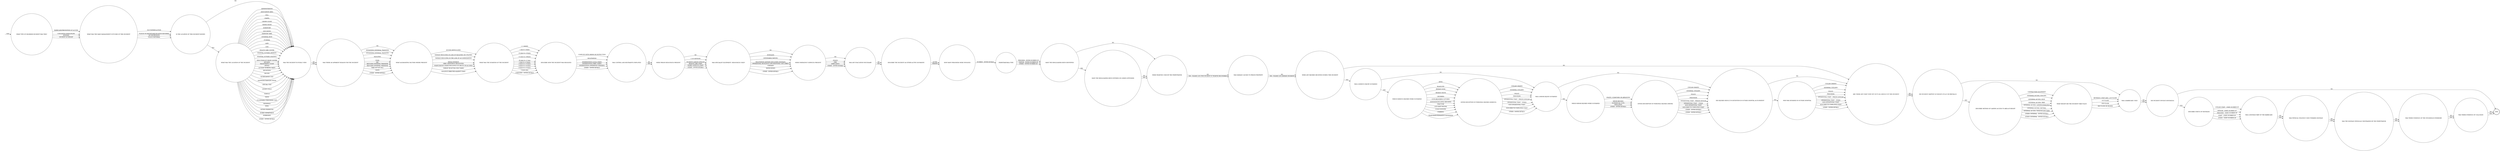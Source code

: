 digraph DISORDER {  rankdir=LR;
  node [shape = circle];
  START_NODE [label="", shape=none];
  START_NODE -> 63179 [label = "start"];
  END_NODE [label="END", shape="doublecircle"];
  63179 [label = "WHAT TYPE OF DISORDER INCIDENT WAS THIS?"];
  63179 -> 63180 [label = "BARRICADE/PREVENTION OF ACCESS"];
  63179 -> 63180 [label = "CONCERTED INDISCIPLINE"];
  63179 -> 63180 [label = "HOSTAGE"];
  63179 -> 63180 [label = "INCIDENT AT HEIGHT"];
  63180 [label = "WHAT WAS THE MAIN MANAGEMENT OUTCOME OF THIS INCIDENT"];
  63180 -> 63181 [label = "NO FURTHER ACTION"];
  63180 -> 63181 [label = "PLACED ON REPORT/ADJUDICATION REFERRAL"];
  63180 -> 63181 [label = "IEP REGRESSION"];
  63180 -> 63181 [label = "POLICE REFERRAL"];
  63181 [label = "IS THE LOCATION OF THIS INCIDENT KNOWN"];
  63181 -> 63183 [label = "NO"];
  63181 -> 63182 [label = "YES"];
  63182 [label = "WHAT WAS THE LOCATION OF THE INCIDENT"];
  63182 -> 63183 [label = "ADMINISTRATION"];
  63182 -> 63183 [label = "ASSOCIATION AREA"];
  63182 -> 63183 [label = "CELL"];
  63182 -> 63183 [label = "CHAPEL"];
  63182 -> 63183 [label = "CROWN COURT"];
  63182 -> 63183 [label = "DINING ROOM"];
  63182 -> 63183 [label = "DORMITORY"];
  63182 -> 63183 [label = "EDUCATION"];
  63182 -> 63183 [label = "EXERCISE YARD"];
  63182 -> 63183 [label = "EXTERNAL ROOF"];
  63182 -> 63183 [label = "FUNERAL"];
  63182 -> 63183 [label = "GATE"];
  63182 -> 63183 [label = "GYM"];
  63182 -> 63183 [label = "HEALTH CARE CENTRE"];
  63182 -> 63183 [label = "HOSPITAL OUTSIDE (PATIENT)"];
  63182 -> 63183 [label = "HOSPITAL OUTSIDE (VISITING)"];
  63182 -> 63183 [label = "INDUCTION/1ST NIGHT CENTRE"];
  63182 -> 63183 [label = "KITCHEN"];
  63182 -> 63183 [label = "MAGISTRATES COURT"];
  63182 -> 63183 [label = "OFFICE"];
  63182 -> 63183 [label = "OUTSIDE WORKING PARTY"];
  63182 -> 63183 [label = "RECEPTION"];
  63182 -> 63183 [label = "RECESS"];
  63182 -> 63183 [label = "SEGREGATION UNIT"];
  63182 -> 63183 [label = "SHOWERS/CHANGING ROOM"];
  63182 -> 63183 [label = "SPECIAL UNIT"];
  63182 -> 63183 [label = "SPORTS FIELD"];
  63182 -> 63183 [label = "VEHICLE"];
  63182 -> 63183 [label = "VISITS"];
  63182 -> 63183 [label = "VULNERABLE PRISONERS UNIT"];
  63182 -> 63183 [label = "WEDDINGS"];
  63182 -> 63183 [label = "WING"];
  63182 -> 63183 [label = "WITHIN PERIMETER"];
  63182 -> 63183 [label = "WORKS DEPARTMENT"];
  63182 -> 63183 [label = "WORKSHOP"];
  63182 -> 63183 [label = "OTHER - ENTER DETAILS"];
  63183 [label = "WAS THE INCIDENT IN PUBLIC VIEW"];
  63183 -> 63184 [label = "NO"];
  63183 -> 63184 [label = "YES"];
  63184 [label = "WAS THERE AN APPARENT REASON FOR THE INCIDENT"];
  63184 -> 63185 [label = "NO"];
  63184 -> 63185 [label = "DEMANDING EXTERNAL TRANSFER"];
  63184 -> 63185 [label = "DEMANDING INTERNAL TRANSFER"];
  63184 -> 63185 [label = "FACILITIES"];
  63184 -> 63185 [label = "FOOD"];
  63184 -> 63185 [label = "PAY"];
  63184 -> 63185 [label = "REFUSING EXTERNAL TRANSFER"];
  63184 -> 63185 [label = "REFUSING INTERNAL TRANSFER"];
  63184 -> 63185 [label = "TIME OUT OF CELL"];
  63184 -> 63185 [label = "VISITS"];
  63184 -> 63185 [label = "OTHER - ENTER DETAILS"];
  63185 [label = "WHAT AGGRAVATING FACTORS WHERE PRESENT"];
  63185 -> 63186 [label = "ACCESS DIFFICULTIES"];
  63185 -> 63186 [label = "DAMAGE RESULTING IN LOSS OF FACILITIES OR UTILITIES"];
  63185 -> 63186 [label = "DAMAGE RESULTING IN THE LOSS OF ACCOMMODATION"];
  63185 -> 63186 [label = "MEDIA INTEREST"];
  63185 -> 63186 [label = "ORRU ASSISTANCE REQUESTED"];
  63185 -> 63186 [label = "PERPETRATOR UNDER INFLUENCE OF DRUGS OR ALCOHOL"];
  63185 -> 63186 [label = "THREAT OR ACTUAL SELF HARM"];
  63185 -> 63186 [label = "VIOLENCE DIRECTED AGAINST STAFF"];
  63186 [label = "WHAT WAS THE DURATION OF THE INCIDENT"];
  63186 -> 63187 [label = "< 1 minute"];
  63186 -> 63187 [label = "1 min to <5mins"];
  63186 -> 63187 [label = "10 mins to <15mins"];
  63186 -> 63187 [label = "15 mins to <30mins"];
  63186 -> 63187 [label = "30 mins to <1 hour"];
  63186 -> 63187 [label = "1 hour to <2 hours"];
  63186 -> 63187 [label = "2 hours to <3 hours"];
  63186 -> 63187 [label = "3 hours to <4 hours"];
  63186 -> 63187 [label = "4 hours to <5 hours"];
  63186 -> 63187 [label = "5 hours plus"];
  63186 -> 63187 [label = "UNKNOWN - ENTER DETAILS"];
  63187 [label = "DESCRIBE HOW THE INCIDENT WAS RESOLVED"];
  63187 -> 63188 [label = "COMPLIED WITH ORDER OR INSTRUCTION"];
  63187 -> 63188 [label = "NEGOTIATION"];
  63187 -> 63188 [label = "INTERVENTION (LOCAL STAFF)"];
  63187 -> 63188 [label = "INTERVENTION (ORRU STAFF)"];
  63187 -> 63188 [label = "INTERVENTION (OPERATION TORNADO)"];
  63187 -> 63188 [label = "OTHER - ENTER DETAILS"];
  63188 [label = "WAS CONTROL AND RESTRAINTS EMPLOYED"];
  63188 -> 63189 [label = "NO"];
  63188 -> 63189 [label = "YES"];
  63189 [label = "WERE PRISON RESOURCES PRESENT"];
  63189 -> 63190 [label = "NO"];
  63189 -> 63190 [label = "C & R ADVISOR"];
  63189 -> 63190 [label = "INCIDENT LIAISON OFFICER"];
  63189 -> 63190 [label = "HEALTH CARE STAFF"];
  63189 -> 63190 [label = "WORKS SERVICES STAFF"];
  63189 -> 63190 [label = "OTHER - ENTER DETAILS"];
  63190 [label = "WAS SPECIALIST EQUIPMENT / RESOURCES USED?"];
  63190 -> 63191 [label = "NO"];
  63190 -> 63191 [label = "DOOR JACK"];
  63190 -> 63191 [label = "EXTENDABLE BATONS"];
  63190 -> 63191 [label = "NEGOTIATION ADVISER (INCLUDING HOSTAGE)"];
  63190 -> 63191 [label = "OPERATIONAL RESILIENCE AND RESPONSE UNIT (ORRU)"];
  63190 -> 63191 [label = "TORNADO"];
  63190 -> 63191 [label = "WATER HOSES"];
  63190 -> 63191 [label = "OTHER - ENTER DETAILS"];
  63191 [label = "WERE EMERGENCY SERVICES PRESENT"];
  63191 -> 63192 [label = "NO"];
  63191 -> 63192 [label = "POLICE"];
  63191 -> 63192 [label = "FIRE"];
  63191 -> 63192 [label = "AMBULANCE"];
  63191 -> 63192 [label = "OTHER - ENTER DETAILS"];
  63192 [label = "WAS ANY EVACUATION NECESSARY"];
  63192 -> 63193 [label = "NO"];
  63192 -> 63193 [label = "YES"];
  63193 [label = "DESCRIBE THE INCIDENT AS EITHER ACTIVE OR PASSIVE"];
  63193 -> 63194 [label = "ACTIVE"];
  63193 -> 63194 [label = "PASSIVE"];
  63194 [label = "HOW MANY PRISONERS WERE INVOLVED"];
  63194 -> 63195 [label = "NUMBER - ENTER DETAILS"];
  63195 [label = "PERPETRATOR(S) TYPE"];
  63195 -> 63196 [label = "PRISONER - ENTER NUMBER OF"];
  63195 -> 63196 [label = "VISITOR - ENTER NUMBER OF"];
  63195 -> 63196 [label = "OTHER - ENTER NUMBER OF"];
  63196 [label = "HAVE THE RINGLEADERS BEEN IDENTIFIED"];
  63196 -> 63198 [label = "NO"];
  63196 -> 63197 [label = "YES"];
  63197 [label = "HAVE THE RINGLEADERS BEEN ENTERED ON LINKED OFFENDER"];
  63197 -> 63198 [label = "NO"];
  63197 -> 63198 [label = "YES"];
  63198 [label = "WERE WEAPONS USED BY THE PERPETRATOR"];
  63198 -> 63199 [label = "NO"];
  63198 -> 63199 [label = "YES - PLEASE LOG FIND INCIDENT IF WEAPON RECOVERED"];
  63199 [label = "WAS DAMAGE CAUSED TO PRISON PROPERTY"];
  63199 -> 63200 [label = "NO"];
  63199 -> 63200 [label = "YES - PLEASE LOG DAMAGE INCIDENT"];
  63200 [label = "WERE ANY INJURIES RECEIVED DURING THIS INCIDENT"];
  63200 -> 63209 [label = "NO"];
  63200 -> 63201 [label = "YES"];
  63201 [label = "WAS A SERIOUS INJURY SUSTAINED"];
  63201 -> 63204 [label = "NO"];
  63201 -> 63202 [label = "YES"];
  63202 [label = "WHICH SERIOUS INJURIES WERE SUSTAINED"];
  63202 -> 63203 [label = "BITES"];
  63202 -> 63203 [label = "BLACK EYE"];
  63202 -> 63203 [label = "BROKEN NOSE"];
  63202 -> 63203 [label = "BROKEN TEETH"];
  63202 -> 63203 [label = "CRUSHING"];
  63202 -> 63203 [label = "CUTS REQUIRING SUTURES"];
  63202 -> 63203 [label = "EXTENSIVE/MULTIPLE BRUISING"];
  63202 -> 63203 [label = "FRACTURE"];
  63202 -> 63203 [label = "GUN SHOT WOUND"];
  63202 -> 63203 [label = "SCALD OR BURN"];
  63202 -> 63203 [label = "STABBING"];
  63202 -> 63203 [label = "TEMPORARY/PERMANENT BLINDNESS"];
  63203 [label = "ENTER DESCIPTION OF PERSON(S) INJURED (SERIOUS)"];
  63203 -> 63204 [label = "CIVILIAN GRADES"];
  63203 -> 63204 [label = "EXTERNAL CIVILIANS"];
  63203 -> 63204 [label = "POLICE"];
  63203 -> 63204 [label = "PRISONERS"];
  63203 -> 63204 [label = "OPERATIONAL STAFF - PRISON OFFICER"];
  63203 -> 63204 [label = "OPERATIONAL STAFF - OTHER"];
  63203 -> 63204 [label = "NON-OPERATIONAL STAFF"];
  63203 -> 63204 [label = "NON-DIRECTLY EMPLOYED STAFF"];
  63203 -> 63204 [label = "OTHER - ENTER DETAILS"];
  63204 [label = "WAS A MINOR INJURY SUSTAINED"];
  63204 -> 63207 [label = "NO"];
  63204 -> 63205 [label = "YES"];
  63205 [label = "WHICH MINOR INJURIES WERE SUSTAINED"];
  63205 -> 63206 [label = "GRAZES, SCRATCHES OR ABRASIONS"];
  63205 -> 63206 [label = "MINOR BRUISES"];
  63205 -> 63206 [label = "SUPERFICIAL CUTS"];
  63205 -> 63206 [label = "SWELLINGS"];
  63205 -> 63206 [label = "OTHER - ENTER DETAILS"];
  63206 [label = "ENTER DESCRIPTION OF PERSON(S) INJURED (MINOR)"];
  63206 -> 63207 [label = "CIVILIAN GRADES"];
  63206 -> 63207 [label = "EXTERNAL CIVILIANS"];
  63206 -> 63207 [label = "POLICE"];
  63206 -> 63207 [label = "PRISONERS"];
  63206 -> 63207 [label = "OPERATIONAL STAFF - PRISON OFFICER"];
  63206 -> 63207 [label = "OPERATIONAL STAFF - OTHER"];
  63206 -> 63207 [label = "NON-OPERATIONAL STAFF"];
  63206 -> 63207 [label = "NON-DIRECTLY EMPLOYED STAFF"];
  63206 -> 63207 [label = "OTHER - ENTER DETAILS"];
  63206 -> 63207 [label = "OTHER - ENTER DETAILS"];
  63207 [label = "DID INJURIES RESULT IN DETENTION IN OUTSIDE HOSPITAL AS IN-PATIENT"];
  63207 -> 63209 [label = "NO"];
  63207 -> 63208 [label = "YES"];
  63208 [label = "WHO WAS DETAINED IN OUTSIDE HOSPITAL"];
  63208 -> 63209 [label = "CIVILIAN GRADES"];
  63208 -> 63209 [label = "EXTERNAL CIVILIANS"];
  63208 -> 63209 [label = "POLICE"];
  63208 -> 63209 [label = "PRISONERS"];
  63208 -> 63209 [label = "OPERATIONAL STAFF - PRISON OFFICER"];
  63208 -> 63209 [label = "OPERATIONAL STAFF - OTHER"];
  63208 -> 63209 [label = "NON-OPERATIONAL STAFF"];
  63208 -> 63209 [label = "NON-DIRECTLY EMPLOYED STAFF"];
  63208 -> 63209 [label = "OTHER - ENTER DETAILS"];
  63209 [label = "ARE THERE ANY STAFF NOW OFF DUTY AS A RESULT OF THIS INCIDENT"];
  63209 -> 63210 [label = "NO"];
  63209 -> 63210 [label = "YES"];
  63210 [label = "DID INCIDENT HAPPENT AT HEIGHT (FULLY OR PARTIALLY)"];
  63210 -> 63213 [label = "NO"];
  63210 -> 63211 [label = "YES"];
  63211 [label = "DESCRIBE METHOD OF GAINING ACCESS TO AREA AT HEIGHT"];
  63211 -> 63212 [label = "CONTRACTORS EQUIPMENT"];
  63211 -> 63212 [label = "EXTERNAL ACCESS: FENCING"];
  63211 -> 63212 [label = "EXTERNAL ACCESS: ROOF"];
  63211 -> 63212 [label = "EXTERNAL ACCESS: TREE"];
  63211 -> 63212 [label = "INTERNAL ACCESS: LANDINGS/RAILINGS"];
  63211 -> 63212 [label = "INTERNAL ACCESS: NETTING"];
  63211 -> 63212 [label = "INTERNAL ACCESS: WINDOW/GATE BARS"];
  63211 -> 63212 [label = "OTHER: INTERNAL - ENTER DETAILS"];
  63211 -> 63212 [label = "OTHER: EXTERNAL - ENTER DETAILS"];
  63212 [label = "WHAT HEIGHT DID THE INCIDENT TAKE PLACE"];
  63212 -> 63213 [label = "BETWEEN 3 FEET AND <1ST FLOOR"];
  63212 -> 63213 [label = "1ST FLOOR"];
  63212 -> 63213 [label = "2ND FLOOR"];
  63212 -> 63213 [label = "3RD FLOOR OR HIGHER"];
  63213 [label = "WAS A BARRICADE USED"];
  63213 -> 63214 [label = "NO"];
  63213 -> 63214 [label = "YES"];
  63214 [label = "DID INCIDENT INVOLVE HOSTAGE(S)"];
  63214 -> END_NODE [label = "NO"];
  63214 -> 63215 [label = "YES"];
  63215 [label = "DESCRIBE STATUS OF HOSTAGES"];
  63215 -> 63216 [label = "CIVILIAN STAFF - STATE NUMBER OF"];
  63215 -> 63216 [label = "OFFICER - STATE NUMBER OF"];
  63215 -> 63216 [label = "PRISONER - STATE NUMBER OF"];
  63215 -> 63216 [label = "STAFF - STATE NUMBER OF"];
  63215 -> 63216 [label = "OTHER - STATE NUMBER OF"];
  63216 [label = "WAS A HOSTAGE PART OF THE BARRICADE"];
  63216 -> 63217 [label = "NO"];
  63216 -> 63217 [label = "YES"];
  63217 [label = "WAS PHYSICAL VIOLENCE USED TOWARDS HOSTAGE"];
  63217 -> 63218 [label = "NO"];
  63217 -> 63218 [label = "YES"];
  63218 [label = "WAS THE HOSTAGE PHYSICALLY RESTRAINED BY THE PERPETRATOR"];
  63218 -> 63219 [label = "NO"];
  63218 -> 63219 [label = "YES"];
  63219 [label = "WAS THERE EVIDENCE OF THE STOCKHOLM SYNDROME"];
  63219 -> 63220 [label = "NO"];
  63219 -> 63220 [label = "YES"];
  63220 [label = "WAS THERE EVIDENCE OF COLLUSION"];
  63220 -> END_NODE [label = "NO"];
  63220 -> END_NODE [label = "YES"];
}
